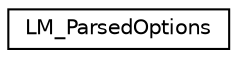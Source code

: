 digraph "Graphical Class Hierarchy"
{
 // LATEX_PDF_SIZE
  edge [fontname="Helvetica",fontsize="10",labelfontname="Helvetica",labelfontsize="10"];
  node [fontname="Helvetica",fontsize="10",shape=record];
  rankdir="LR";
  Node0 [label="LM_ParsedOptions",height=0.2,width=0.4,color="black", fillcolor="white", style="filled",URL="$structLM__ParsedOptions.html",tooltip="Structure containing parsed LM options."];
}
